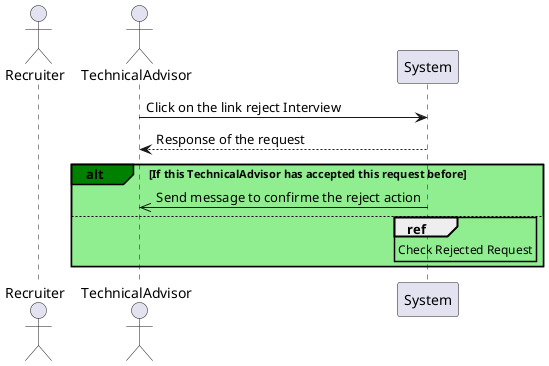 @startuml
actor Recruiter
actor TechnicalAdvisor
participant System

TechnicalAdvisor -> System: Click on the link reject Interview
System --> TechnicalAdvisor: Response of the request
alt#Green #LightGreen If this TechnicalAdvisor has accepted this request before
    System ->> TechnicalAdvisor: Send message to confirme the reject action
else #LightGreen
    ref over System
        Check Rejected Request
    end ref
end

@enduml